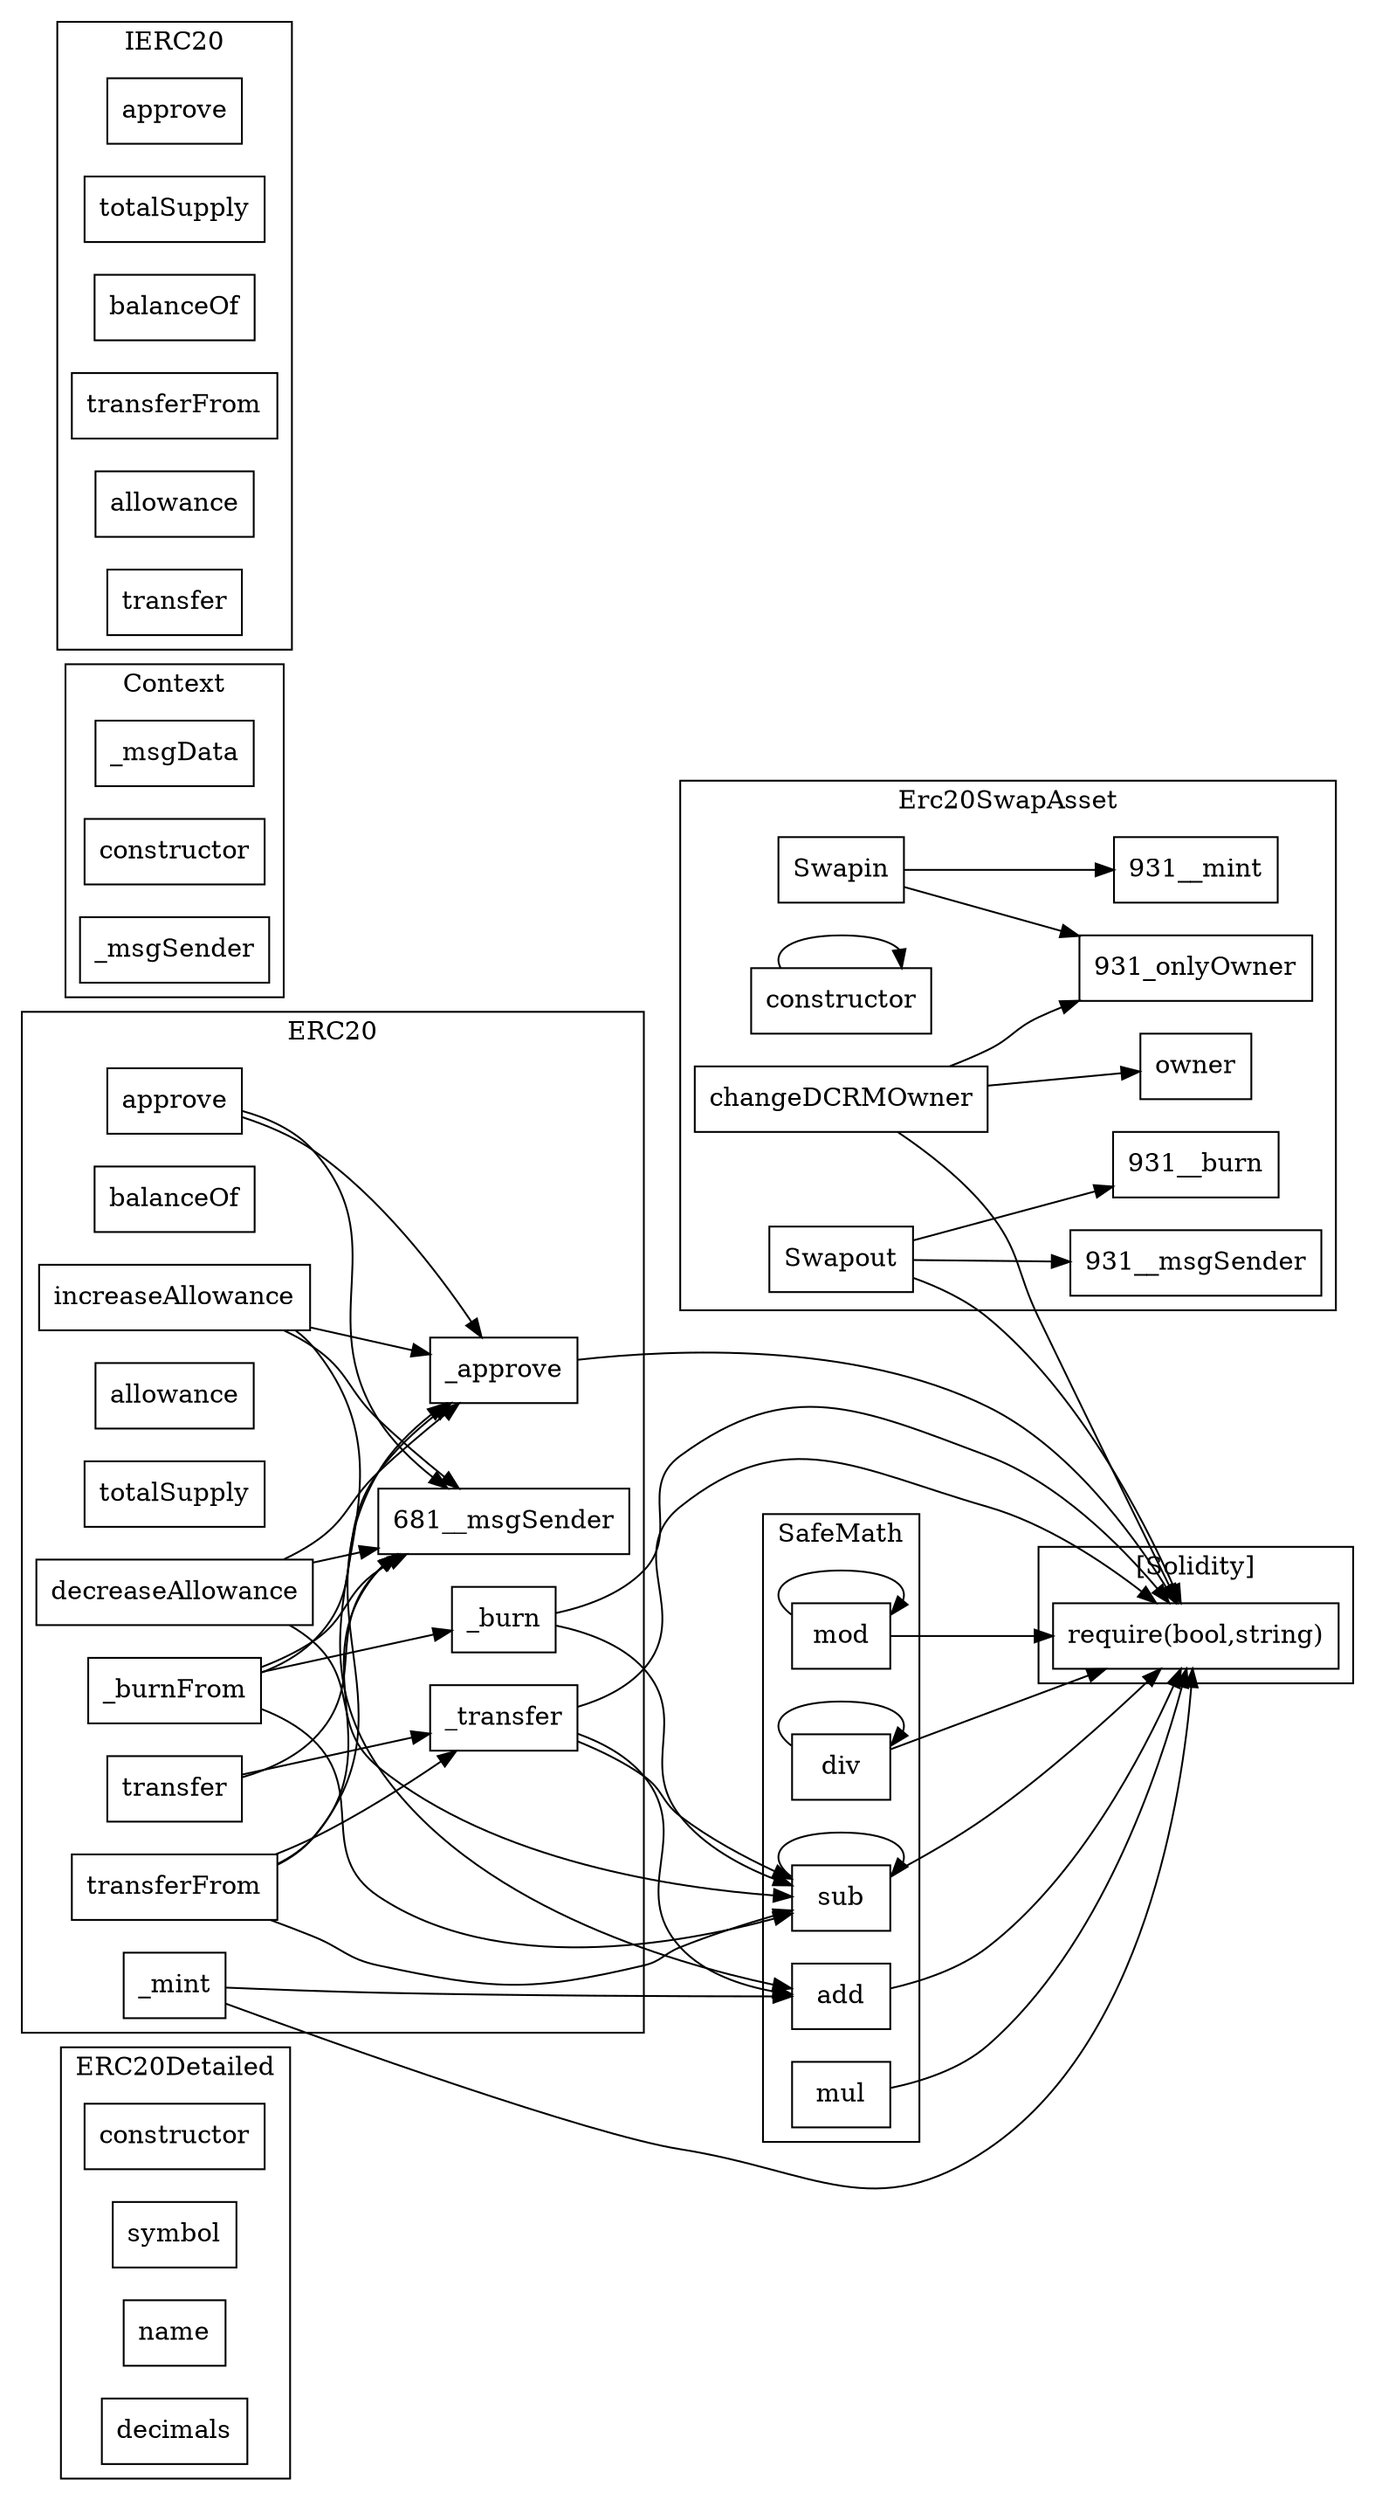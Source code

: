 strict digraph {
rankdir="LR"
node [shape=box]
subgraph cluster_737_ERC20Detailed {
label = "ERC20Detailed"
"737_constructor" [label="constructor"]
"737_symbol" [label="symbol"]
"737_name" [label="name"]
"737_decimals" [label="decimals"]
}subgraph cluster_931_Erc20SwapAsset {
label = "Erc20SwapAsset"
"931_Swapin" [label="Swapin"]
"931_owner" [label="owner"]
"931_constructor" [label="constructor"]
"931_Swapout" [label="Swapout"]
"931_changeDCRMOwner" [label="changeDCRMOwner"]
"931_changeDCRMOwner" -> "931_owner"
"931_Swapin" -> "931__mint"
"931_changeDCRMOwner" -> "931_onlyOwner"
"931_Swapout" -> "931__msgSender"
"931_Swapout" -> "931__burn"
"931_constructor" -> "931_constructor"
"931_Swapin" -> "931_onlyOwner"
}subgraph cluster_681_ERC20 {
label = "ERC20"
"681__approve" [label="_approve"]
"681__mint" [label="_mint"]
"681_balanceOf" [label="balanceOf"]
"681_approve" [label="approve"]
"681_allowance" [label="allowance"]
"681_totalSupply" [label="totalSupply"]
"681_increaseAllowance" [label="increaseAllowance"]
"681_transferFrom" [label="transferFrom"]
"681_decreaseAllowance" [label="decreaseAllowance"]
"681__burnFrom" [label="_burnFrom"]
"681__burn" [label="_burn"]
"681__transfer" [label="_transfer"]
"681_transfer" [label="transfer"]
"681_transferFrom" -> "681__transfer"
"681_decreaseAllowance" -> "681__approve"
"681_decreaseAllowance" -> "681__msgSender"
"681_approve" -> "681__msgSender"
"681_increaseAllowance" -> "681__msgSender"
"681_transferFrom" -> "681__approve"
"681__burnFrom" -> "681__burn"
"681_increaseAllowance" -> "681__approve"
"681__burnFrom" -> "681__approve"
"681_transferFrom" -> "681__msgSender"
"681_transfer" -> "681__transfer"
"681_approve" -> "681__approve"
"681__burnFrom" -> "681__msgSender"
"681_transfer" -> "681__msgSender"
}subgraph cluster_280_SafeMath {
label = "SafeMath"
"280_div" [label="div"]
"280_sub" [label="sub"]
"280_add" [label="add"]
"280_mul" [label="mul"]
"280_mod" [label="mod"]
"280_div" -> "280_div"
"280_mod" -> "280_mod"
"280_sub" -> "280_sub"
}subgraph cluster_26_Context {
label = "Context"
"26__msgData" [label="_msgData"]
"26_constructor" [label="constructor"]
"26__msgSender" [label="_msgSender"]
}subgraph cluster_94_IERC20 {
label = "IERC20"
"94_approve" [label="approve"]
"94_totalSupply" [label="totalSupply"]
"94_balanceOf" [label="balanceOf"]
"94_transferFrom" [label="transferFrom"]
"94_allowance" [label="allowance"]
"94_transfer" [label="transfer"]
}subgraph cluster_solidity {
label = "[Solidity]"
"require(bool,string)" 
"681__burn" -> "require(bool,string)"
"280_mod" -> "require(bool,string)"
"280_div" -> "require(bool,string)"
"681__approve" -> "require(bool,string)"
"280_add" -> "require(bool,string)"
"681__transfer" -> "require(bool,string)"
"931_changeDCRMOwner" -> "require(bool,string)"
"280_sub" -> "require(bool,string)"
"681__mint" -> "require(bool,string)"
"280_mul" -> "require(bool,string)"
"931_Swapout" -> "require(bool,string)"
}"681__burn" -> "280_sub"
"681__burnFrom" -> "280_sub"
"681__transfer" -> "280_add"
"681_increaseAllowance" -> "280_add"
"681_transferFrom" -> "280_sub"
"681_decreaseAllowance" -> "280_sub"
"681__transfer" -> "280_sub"
"681__mint" -> "280_add"
}